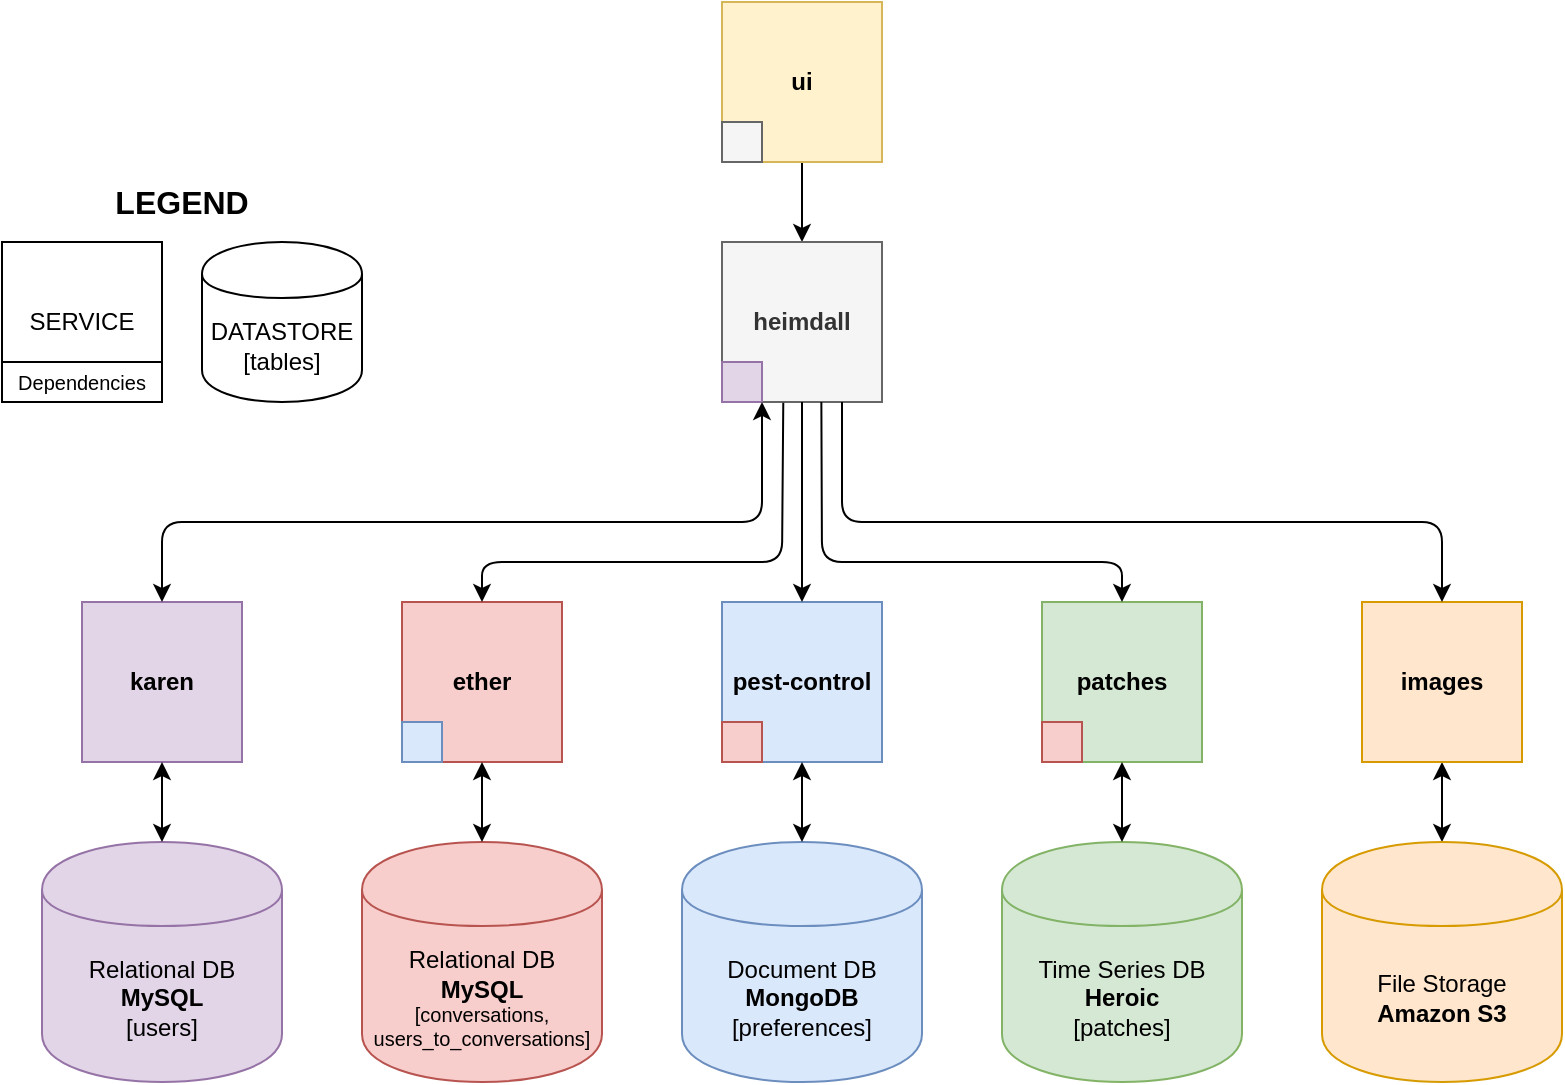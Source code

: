 <mxfile version="12.5.5" type="device"><diagram id="gMFVMA4J5Ag6JwyTxzMq" name="Page-1"><mxGraphModel dx="1102" dy="599" grid="1" gridSize="10" guides="1" tooltips="1" connect="1" arrows="1" fold="1" page="1" pageScale="1" pageWidth="850" pageHeight="1100" math="0" shadow="0"><root><mxCell id="0"/><mxCell id="1" parent="0"/><mxCell id="VDZL-bLLVMv9N_N5vUV8-1" value="&lt;div&gt;&lt;b&gt;ether&lt;/b&gt;&lt;/div&gt;" style="whiteSpace=wrap;html=1;aspect=fixed;fillColor=#f8cecc;strokeColor=#b85450;" parent="1" vertex="1"><mxGeometry x="235" y="380" width="80" height="80" as="geometry"/></mxCell><mxCell id="VDZL-bLLVMv9N_N5vUV8-2" value="&lt;div&gt;&lt;b&gt;pest-control&lt;/b&gt;&lt;/div&gt;" style="whiteSpace=wrap;html=1;aspect=fixed;fillColor=#dae8fc;strokeColor=#6c8ebf;" parent="1" vertex="1"><mxGeometry x="395" y="380" width="80" height="80" as="geometry"/></mxCell><mxCell id="VDZL-bLLVMv9N_N5vUV8-3" value="&lt;div&gt;&lt;b&gt;patches&lt;/b&gt;&lt;/div&gt;" style="whiteSpace=wrap;html=1;aspect=fixed;fillColor=#d5e8d4;strokeColor=#82b366;" parent="1" vertex="1"><mxGeometry x="555" y="380" width="80" height="80" as="geometry"/></mxCell><mxCell id="r_0m2TxD-65KkGvQyKg3-2" style="edgeStyle=orthogonalEdgeStyle;rounded=0;orthogonalLoop=1;jettySize=auto;html=1;exitX=0.5;exitY=1;exitDx=0;exitDy=0;entryX=0.5;entryY=0;entryDx=0;entryDy=0;" parent="1" source="VDZL-bLLVMv9N_N5vUV8-4" target="VDZL-bLLVMv9N_N5vUV8-20" edge="1"><mxGeometry relative="1" as="geometry"/></mxCell><mxCell id="VDZL-bLLVMv9N_N5vUV8-4" value="&lt;div&gt;&lt;b&gt;ui&lt;/b&gt;&lt;/div&gt;" style="whiteSpace=wrap;html=1;aspect=fixed;fillColor=#fff2cc;strokeColor=#d6b656;" parent="1" vertex="1"><mxGeometry x="395" y="80" width="80" height="80" as="geometry"/></mxCell><mxCell id="VDZL-bLLVMv9N_N5vUV8-5" value="&lt;div&gt;&lt;b&gt;karen&lt;/b&gt;&lt;/div&gt;" style="whiteSpace=wrap;html=1;aspect=fixed;fillColor=#e1d5e7;strokeColor=#9673a6;" parent="1" vertex="1"><mxGeometry x="75" y="380" width="80" height="80" as="geometry"/></mxCell><mxCell id="VDZL-bLLVMv9N_N5vUV8-13" value="&lt;div&gt;Relational DB&lt;br&gt;&lt;/div&gt;&lt;div&gt;&lt;b&gt;MySQL&lt;/b&gt;&lt;br&gt;&lt;/div&gt;&lt;div&gt;[users]&lt;br&gt;&lt;/div&gt;" style="shape=cylinder;whiteSpace=wrap;html=1;boundedLbl=1;backgroundOutline=1;fillColor=#e1d5e7;strokeColor=#9673a6;" parent="1" vertex="1"><mxGeometry x="55" y="500" width="120" height="120" as="geometry"/></mxCell><mxCell id="VDZL-bLLVMv9N_N5vUV8-14" value="" style="endArrow=classic;startArrow=classic;html=1;entryX=0.5;entryY=1;entryDx=0;entryDy=0;" parent="1" source="VDZL-bLLVMv9N_N5vUV8-13" target="VDZL-bLLVMv9N_N5vUV8-5" edge="1"><mxGeometry width="50" height="50" relative="1" as="geometry"><mxPoint x="205" y="550" as="sourcePoint"/><mxPoint x="205" y="512" as="targetPoint"/></mxGeometry></mxCell><mxCell id="VDZL-bLLVMv9N_N5vUV8-16" value="&lt;div&gt;Time Series DB&lt;br&gt;&lt;/div&gt;&lt;div&gt;&lt;b&gt;Heroic&lt;/b&gt;&lt;/div&gt;&lt;div&gt;[patches]&lt;br&gt;&lt;/div&gt;" style="shape=cylinder;whiteSpace=wrap;html=1;boundedLbl=1;backgroundOutline=1;fillColor=#d5e8d4;strokeColor=#82b366;" parent="1" vertex="1"><mxGeometry x="535" y="500" width="120" height="120" as="geometry"/></mxCell><mxCell id="VDZL-bLLVMv9N_N5vUV8-17" value="" style="endArrow=classic;startArrow=classic;html=1;entryX=0.5;entryY=1;entryDx=0;entryDy=0;exitX=0.5;exitY=0;exitDx=0;exitDy=0;" parent="1" source="VDZL-bLLVMv9N_N5vUV8-16" target="VDZL-bLLVMv9N_N5vUV8-3" edge="1"><mxGeometry width="50" height="50" relative="1" as="geometry"><mxPoint x="155" y="690" as="sourcePoint"/><mxPoint x="205" y="640" as="targetPoint"/></mxGeometry></mxCell><mxCell id="VDZL-bLLVMv9N_N5vUV8-18" value="&lt;div&gt;Document DB&lt;br&gt;&lt;/div&gt;&lt;div&gt;&lt;b&gt;MongoDB&lt;/b&gt;&lt;br&gt;&lt;/div&gt;&lt;div&gt;[preferences]&lt;br&gt;&lt;/div&gt;" style="shape=cylinder;whiteSpace=wrap;html=1;boundedLbl=1;backgroundOutline=1;fillColor=#dae8fc;strokeColor=#6c8ebf;" parent="1" vertex="1"><mxGeometry x="375" y="500" width="120" height="120" as="geometry"/></mxCell><mxCell id="VDZL-bLLVMv9N_N5vUV8-19" value="" style="endArrow=classic;startArrow=classic;html=1;entryX=0.5;entryY=1;entryDx=0;entryDy=0;exitX=0.5;exitY=0;exitDx=0;exitDy=0;" parent="1" source="VDZL-bLLVMv9N_N5vUV8-18" target="VDZL-bLLVMv9N_N5vUV8-2" edge="1"><mxGeometry width="50" height="50" relative="1" as="geometry"><mxPoint x="445" y="550" as="sourcePoint"/><mxPoint x="445" y="510" as="targetPoint"/></mxGeometry></mxCell><mxCell id="VDZL-bLLVMv9N_N5vUV8-20" value="&lt;div&gt;&lt;b&gt;heimdall&lt;/b&gt;&lt;/div&gt;" style="whiteSpace=wrap;html=1;aspect=fixed;fillColor=#f5f5f5;strokeColor=#666666;fontColor=#333333;" parent="1" vertex="1"><mxGeometry x="395" y="200" width="80" height="80" as="geometry"/></mxCell><mxCell id="VDZL-bLLVMv9N_N5vUV8-29" value="&lt;div&gt;Relational DB&lt;br&gt;&lt;/div&gt;&lt;div&gt;&lt;b&gt;MySQL&lt;/b&gt;&lt;br&gt;&lt;/div&gt;&lt;div style=&quot;font-size: 10px&quot;&gt;[conversations, &lt;font style=&quot;font-size: 10px&quot;&gt;users_to_conversations&lt;/font&gt;]&lt;br&gt;&lt;/div&gt;" style="shape=cylinder;whiteSpace=wrap;html=1;boundedLbl=1;backgroundOutline=1;fillColor=#f8cecc;strokeColor=#b85450;" parent="1" vertex="1"><mxGeometry x="215" y="500" width="120" height="120" as="geometry"/></mxCell><mxCell id="VDZL-bLLVMv9N_N5vUV8-30" value="" style="endArrow=classic;startArrow=classic;html=1;entryX=0.5;entryY=1;entryDx=0;entryDy=0;exitX=0.5;exitY=0;exitDx=0;exitDy=0;" parent="1" source="VDZL-bLLVMv9N_N5vUV8-29" target="VDZL-bLLVMv9N_N5vUV8-1" edge="1"><mxGeometry width="50" height="50" relative="1" as="geometry"><mxPoint x="55" y="690" as="sourcePoint"/><mxPoint x="105" y="640" as="targetPoint"/></mxGeometry></mxCell><mxCell id="VDZL-bLLVMv9N_N5vUV8-35" value="" style="whiteSpace=wrap;html=1;aspect=fixed;fillColor=#e1d5e7;strokeColor=#9673a6;" parent="1" vertex="1"><mxGeometry x="395" y="260" width="20" height="20" as="geometry"/></mxCell><mxCell id="VDZL-bLLVMv9N_N5vUV8-37" value="" style="endArrow=classic;html=1;exitX=0.5;exitY=1;exitDx=0;exitDy=0;" parent="1" source="VDZL-bLLVMv9N_N5vUV8-20" target="VDZL-bLLVMv9N_N5vUV8-2" edge="1"><mxGeometry width="50" height="50" relative="1" as="geometry"><mxPoint x="425" y="310" as="sourcePoint"/><mxPoint x="105" y="700" as="targetPoint"/></mxGeometry></mxCell><mxCell id="VDZL-bLLVMv9N_N5vUV8-39" value="" style="endArrow=classic;html=1;entryX=0.5;entryY=0;entryDx=0;entryDy=0;exitX=0.383;exitY=1.004;exitDx=0;exitDy=0;exitPerimeter=0;" parent="1" source="VDZL-bLLVMv9N_N5vUV8-20" target="VDZL-bLLVMv9N_N5vUV8-1" edge="1"><mxGeometry width="50" height="50" relative="1" as="geometry"><mxPoint x="425" y="320" as="sourcePoint"/><mxPoint x="425" y="370" as="targetPoint"/><Array as="points"><mxPoint x="425" y="360"/><mxPoint x="275" y="360"/></Array></mxGeometry></mxCell><mxCell id="VDZL-bLLVMv9N_N5vUV8-40" value="" style="endArrow=classic;html=1;exitX=0.25;exitY=1;exitDx=0;exitDy=0;entryX=0.5;entryY=0;entryDx=0;entryDy=0;startArrow=classic;startFill=1;" parent="1" source="VDZL-bLLVMv9N_N5vUV8-20" target="VDZL-bLLVMv9N_N5vUV8-5" edge="1"><mxGeometry width="50" height="50" relative="1" as="geometry"><mxPoint x="55" y="750" as="sourcePoint"/><mxPoint x="105" y="700" as="targetPoint"/><Array as="points"><mxPoint x="415" y="340"/><mxPoint x="115" y="340"/></Array></mxGeometry></mxCell><mxCell id="VDZL-bLLVMv9N_N5vUV8-42" value="" style="endArrow=classic;html=1;entryX=0.5;entryY=0;entryDx=0;entryDy=0;exitX=0.621;exitY=1;exitDx=0;exitDy=0;exitPerimeter=0;" parent="1" source="VDZL-bLLVMv9N_N5vUV8-20" target="VDZL-bLLVMv9N_N5vUV8-3" edge="1"><mxGeometry width="50" height="50" relative="1" as="geometry"><mxPoint x="445" y="290" as="sourcePoint"/><mxPoint x="105" y="700" as="targetPoint"/><Array as="points"><mxPoint x="445" y="360"/><mxPoint x="595" y="360"/></Array></mxGeometry></mxCell><mxCell id="VDZL-bLLVMv9N_N5vUV8-45" value="SERVICE" style="whiteSpace=wrap;html=1;aspect=fixed;" parent="1" vertex="1"><mxGeometry x="35" y="200" width="80" height="80" as="geometry"/></mxCell><mxCell id="VDZL-bLLVMv9N_N5vUV8-46" value="Dependencies" style="rounded=0;whiteSpace=wrap;html=1;fontSize=10;" parent="1" vertex="1"><mxGeometry x="35" y="260" width="80" height="20" as="geometry"/></mxCell><mxCell id="VDZL-bLLVMv9N_N5vUV8-47" value="&lt;div&gt;DATASTORE&lt;br&gt;&lt;/div&gt;&lt;div&gt;[tables]&lt;br&gt;&lt;/div&gt;" style="shape=cylinder;whiteSpace=wrap;html=1;boundedLbl=1;backgroundOutline=1;" parent="1" vertex="1"><mxGeometry x="135" y="200" width="80" height="80" as="geometry"/></mxCell><mxCell id="VDZL-bLLVMv9N_N5vUV8-48" value="&lt;b style=&quot;font-size: 16px;&quot;&gt;LEGEND&lt;/b&gt;" style="text;html=1;strokeColor=none;fillColor=none;align=center;verticalAlign=middle;whiteSpace=wrap;rounded=0;fontSize=16;" parent="1" vertex="1"><mxGeometry x="105" y="170" width="40" height="20" as="geometry"/></mxCell><mxCell id="VDZL-bLLVMv9N_N5vUV8-52" value="" style="whiteSpace=wrap;html=1;aspect=fixed;fillColor=#f8cecc;strokeColor=#b85450;" parent="1" vertex="1"><mxGeometry x="395" y="440" width="20" height="20" as="geometry"/></mxCell><mxCell id="VDZL-bLLVMv9N_N5vUV8-53" value="" style="whiteSpace=wrap;html=1;aspect=fixed;fillColor=#f8cecc;strokeColor=#b85450;" parent="1" vertex="1"><mxGeometry x="555" y="440" width="20" height="20" as="geometry"/></mxCell><mxCell id="r_0m2TxD-65KkGvQyKg3-3" value="" style="whiteSpace=wrap;html=1;aspect=fixed;fillColor=#f5f5f5;strokeColor=#666666;fontColor=#333333;" parent="1" vertex="1"><mxGeometry x="395" y="140" width="20" height="20" as="geometry"/></mxCell><mxCell id="r_0m2TxD-65KkGvQyKg3-7" style="edgeStyle=orthogonalEdgeStyle;rounded=0;orthogonalLoop=1;jettySize=auto;html=1;startArrow=classic;startFill=1;" parent="1" source="r_0m2TxD-65KkGvQyKg3-4" target="r_0m2TxD-65KkGvQyKg3-6" edge="1"><mxGeometry relative="1" as="geometry"/></mxCell><mxCell id="r_0m2TxD-65KkGvQyKg3-4" value="&lt;b&gt;images&lt;/b&gt;" style="whiteSpace=wrap;html=1;aspect=fixed;fillColor=#ffe6cc;strokeColor=#d79b00;" parent="1" vertex="1"><mxGeometry x="715" y="380" width="80" height="80" as="geometry"/></mxCell><mxCell id="r_0m2TxD-65KkGvQyKg3-5" value="" style="endArrow=classic;html=1;exitX=0.75;exitY=1;exitDx=0;exitDy=0;entryX=0.5;entryY=0;entryDx=0;entryDy=0;" parent="1" source="VDZL-bLLVMv9N_N5vUV8-20" target="r_0m2TxD-65KkGvQyKg3-4" edge="1"><mxGeometry width="50" height="50" relative="1" as="geometry"><mxPoint x="35" y="750" as="sourcePoint"/><mxPoint x="85" y="700" as="targetPoint"/><Array as="points"><mxPoint x="455" y="340"/><mxPoint x="755" y="340"/></Array></mxGeometry></mxCell><mxCell id="r_0m2TxD-65KkGvQyKg3-6" value="&lt;div&gt;File Storage&lt;br&gt;&lt;/div&gt;&lt;div&gt;&lt;b&gt;Amazon S3&lt;/b&gt;&lt;/div&gt;" style="shape=cylinder;whiteSpace=wrap;html=1;boundedLbl=1;backgroundOutline=1;fillColor=#ffe6cc;strokeColor=#d79b00;" parent="1" vertex="1"><mxGeometry x="695" y="500" width="120" height="120" as="geometry"/></mxCell><mxCell id="Mo7WpuOyyGnH2SaHpDbY-1" value="" style="rounded=0;whiteSpace=wrap;html=1;fillColor=#dae8fc;strokeColor=#6c8ebf;" vertex="1" parent="1"><mxGeometry x="235" y="440" width="20" height="20" as="geometry"/></mxCell></root></mxGraphModel></diagram></mxfile>
